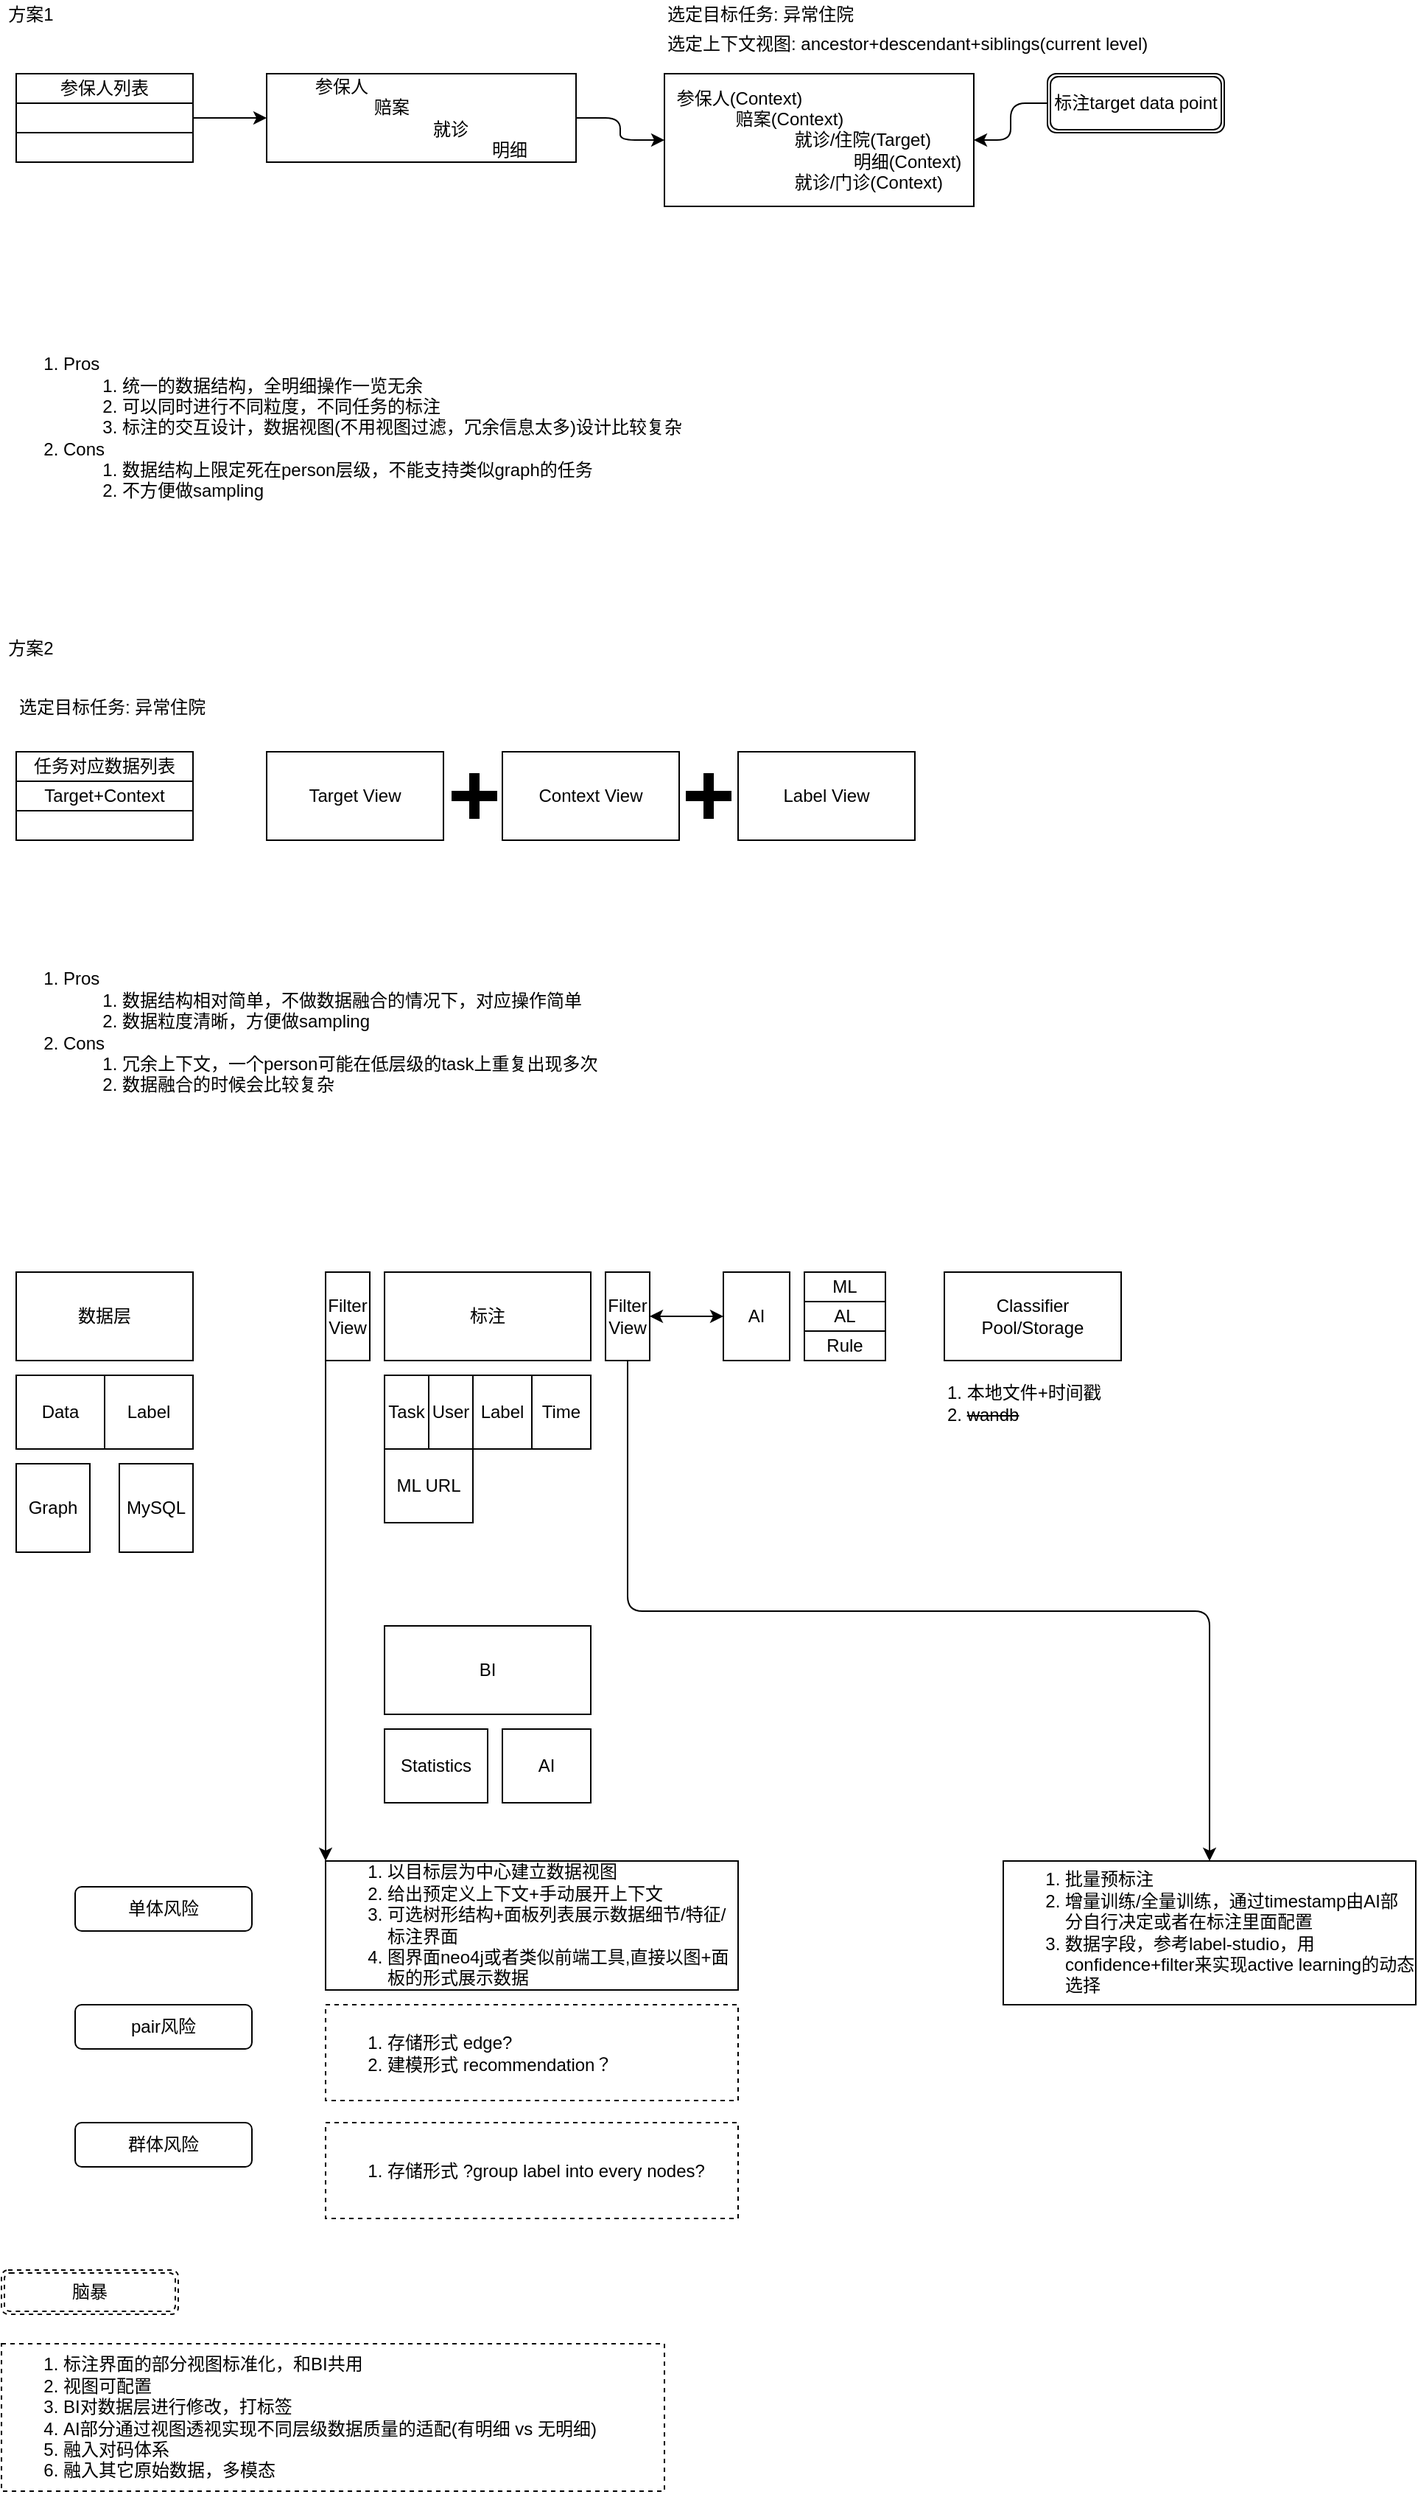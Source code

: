 <mxfile version="14.6.13" type="github">
  <diagram id="nuQsLSKCX1yVviRM6mYH" name="Page-1">
    <mxGraphModel dx="1005" dy="835" grid="1" gridSize="10" guides="1" tooltips="1" connect="1" arrows="1" fold="1" page="1" pageScale="1" pageWidth="850" pageHeight="1100" math="0" shadow="0">
      <root>
        <mxCell id="0" />
        <mxCell id="1" parent="0" />
        <mxCell id="ITm9v_sGWqswMa6FpneH-1" value="方案1" style="text;html=1;strokeColor=none;fillColor=none;align=center;verticalAlign=middle;whiteSpace=wrap;rounded=0;" vertex="1" parent="1">
          <mxGeometry x="60" y="110" width="40" height="20" as="geometry" />
        </mxCell>
        <mxCell id="ITm9v_sGWqswMa6FpneH-2" value="参保人列表" style="rounded=0;whiteSpace=wrap;html=1;" vertex="1" parent="1">
          <mxGeometry x="70" y="160" width="120" height="20" as="geometry" />
        </mxCell>
        <mxCell id="ITm9v_sGWqswMa6FpneH-3" value="" style="rounded=0;whiteSpace=wrap;html=1;" vertex="1" parent="1">
          <mxGeometry x="70" y="180" width="120" height="20" as="geometry" />
        </mxCell>
        <mxCell id="ITm9v_sGWqswMa6FpneH-4" value="" style="rounded=0;whiteSpace=wrap;html=1;" vertex="1" parent="1">
          <mxGeometry x="70" y="200" width="120" height="20" as="geometry" />
        </mxCell>
        <mxCell id="ITm9v_sGWqswMa6FpneH-5" value="&lt;div style=&quot;text-align: left&quot;&gt;&lt;span&gt;参保人&lt;/span&gt;&lt;/div&gt;&lt;blockquote style=&quot;margin: 0 0 0 40px ; border: none ; padding: 0px&quot;&gt;&lt;span&gt;&lt;div style=&quot;text-align: left&quot;&gt;&lt;span&gt;赔案&lt;/span&gt;&lt;/div&gt;&lt;/span&gt;&lt;/blockquote&gt;&lt;blockquote style=&quot;margin: 0 0 0 40px ; border: none ; padding: 0px&quot;&gt;&lt;blockquote style=&quot;margin: 0 0 0 40px ; border: none ; padding: 0px&quot;&gt;&lt;span&gt;&lt;div style=&quot;text-align: left&quot;&gt;&lt;span&gt;就诊&lt;/span&gt;&lt;/div&gt;&lt;/span&gt;&lt;/blockquote&gt;&lt;/blockquote&gt;&lt;blockquote style=&quot;margin: 0 0 0 40px ; border: none ; padding: 0px&quot;&gt;&lt;blockquote style=&quot;margin: 0 0 0 40px ; border: none ; padding: 0px&quot;&gt;&lt;blockquote style=&quot;margin: 0 0 0 40px ; border: none ; padding: 0px&quot;&gt;&lt;span&gt;&lt;div style=&quot;text-align: left&quot;&gt;明细&lt;/div&gt;&lt;/span&gt;&lt;/blockquote&gt;&lt;/blockquote&gt;&lt;/blockquote&gt;" style="rounded=0;whiteSpace=wrap;html=1;" vertex="1" parent="1">
          <mxGeometry x="240" y="160" width="210" height="60" as="geometry" />
        </mxCell>
        <mxCell id="ITm9v_sGWqswMa6FpneH-6" value="" style="endArrow=classic;html=1;exitX=1;exitY=0.5;exitDx=0;exitDy=0;entryX=0;entryY=0.5;entryDx=0;entryDy=0;" edge="1" parent="1" source="ITm9v_sGWqswMa6FpneH-3" target="ITm9v_sGWqswMa6FpneH-5">
          <mxGeometry width="50" height="50" relative="1" as="geometry">
            <mxPoint x="380" y="440" as="sourcePoint" />
            <mxPoint x="430" y="390" as="targetPoint" />
          </mxGeometry>
        </mxCell>
        <mxCell id="ITm9v_sGWqswMa6FpneH-9" value="&lt;div style=&quot;text-align: left&quot;&gt;&lt;span&gt;参保人(Context)&lt;/span&gt;&lt;/div&gt;&lt;blockquote style=&quot;margin: 0 0 0 40px ; border: none ; padding: 0px&quot;&gt;&lt;span&gt;&lt;div style=&quot;text-align: left&quot;&gt;&lt;span&gt;赔案(Context)&lt;/span&gt;&lt;/div&gt;&lt;/span&gt;&lt;/blockquote&gt;&lt;blockquote style=&quot;margin: 0 0 0 40px ; border: none ; padding: 0px&quot;&gt;&lt;blockquote style=&quot;margin: 0 0 0 40px ; border: none ; padding: 0px&quot;&gt;&lt;span&gt;&lt;div style=&quot;text-align: left&quot;&gt;&lt;span&gt;就诊/住院(Target)&lt;/span&gt;&lt;/div&gt;&lt;/span&gt;&lt;/blockquote&gt;&lt;/blockquote&gt;&lt;blockquote style=&quot;margin: 0 0 0 40px ; border: none ; padding: 0px&quot;&gt;&lt;blockquote style=&quot;margin: 0 0 0 40px ; border: none ; padding: 0px&quot;&gt;&lt;blockquote style=&quot;margin: 0 0 0 40px ; border: none ; padding: 0px&quot;&gt;&lt;span&gt;&lt;div style=&quot;text-align: left&quot;&gt;明细(Context)&lt;/div&gt;&lt;/span&gt;&lt;/blockquote&gt;&lt;/blockquote&gt;&lt;/blockquote&gt;&lt;blockquote style=&quot;margin: 0 0 0 40px ; border: none ; padding: 0px&quot;&gt;&lt;blockquote style=&quot;margin: 0 0 0 40px ; border: none ; padding: 0px&quot;&gt;&lt;div style=&quot;text-align: left&quot;&gt;&lt;span&gt;就诊/门诊(Context)&lt;/span&gt;&lt;/div&gt;&lt;/blockquote&gt;&lt;/blockquote&gt;" style="rounded=0;whiteSpace=wrap;html=1;" vertex="1" parent="1">
          <mxGeometry x="510" y="160" width="210" height="90" as="geometry" />
        </mxCell>
        <mxCell id="ITm9v_sGWqswMa6FpneH-11" value="选定目标任务: 异常住院" style="text;html=1;strokeColor=none;fillColor=none;align=left;verticalAlign=middle;whiteSpace=wrap;rounded=0;" vertex="1" parent="1">
          <mxGeometry x="510" y="110" width="170" height="20" as="geometry" />
        </mxCell>
        <mxCell id="ITm9v_sGWqswMa6FpneH-12" value="选定上下文视图: ancestor+descendant+siblings(current level)" style="text;html=1;strokeColor=none;fillColor=none;align=left;verticalAlign=middle;whiteSpace=wrap;rounded=0;" vertex="1" parent="1">
          <mxGeometry x="510" y="130" width="360" height="20" as="geometry" />
        </mxCell>
        <mxCell id="ITm9v_sGWqswMa6FpneH-13" value="" style="edgeStyle=elbowEdgeStyle;elbow=horizontal;endArrow=classic;html=1;entryX=0;entryY=0.5;entryDx=0;entryDy=0;exitX=1;exitY=0.5;exitDx=0;exitDy=0;" edge="1" parent="1" source="ITm9v_sGWqswMa6FpneH-5" target="ITm9v_sGWqswMa6FpneH-9">
          <mxGeometry width="50" height="50" relative="1" as="geometry">
            <mxPoint x="410" y="180" as="sourcePoint" />
            <mxPoint x="460" y="130" as="targetPoint" />
          </mxGeometry>
        </mxCell>
        <mxCell id="ITm9v_sGWqswMa6FpneH-14" value="标注target data point" style="shape=ext;double=1;rounded=1;whiteSpace=wrap;html=1;align=center;" vertex="1" parent="1">
          <mxGeometry x="770" y="160" width="120" height="40" as="geometry" />
        </mxCell>
        <mxCell id="ITm9v_sGWqswMa6FpneH-15" value="方案2" style="text;html=1;strokeColor=none;fillColor=none;align=center;verticalAlign=middle;whiteSpace=wrap;rounded=0;" vertex="1" parent="1">
          <mxGeometry x="60" y="540" width="40" height="20" as="geometry" />
        </mxCell>
        <mxCell id="ITm9v_sGWqswMa6FpneH-16" value="选定目标任务: 异常住院" style="text;html=1;strokeColor=none;fillColor=none;align=left;verticalAlign=middle;whiteSpace=wrap;rounded=0;" vertex="1" parent="1">
          <mxGeometry x="70" y="580" width="170" height="20" as="geometry" />
        </mxCell>
        <mxCell id="ITm9v_sGWqswMa6FpneH-18" value="任务对应数据列表" style="rounded=0;whiteSpace=wrap;html=1;" vertex="1" parent="1">
          <mxGeometry x="70" y="620" width="120" height="20" as="geometry" />
        </mxCell>
        <mxCell id="ITm9v_sGWqswMa6FpneH-19" value="Target+Context" style="rounded=0;whiteSpace=wrap;html=1;" vertex="1" parent="1">
          <mxGeometry x="70" y="640" width="120" height="20" as="geometry" />
        </mxCell>
        <mxCell id="ITm9v_sGWqswMa6FpneH-20" value="" style="rounded=0;whiteSpace=wrap;html=1;" vertex="1" parent="1">
          <mxGeometry x="70" y="660" width="120" height="20" as="geometry" />
        </mxCell>
        <mxCell id="ITm9v_sGWqswMa6FpneH-21" value="Target View" style="rounded=0;whiteSpace=wrap;html=1;align=center;" vertex="1" parent="1">
          <mxGeometry x="240" y="620" width="120" height="60" as="geometry" />
        </mxCell>
        <mxCell id="ITm9v_sGWqswMa6FpneH-22" value="Context View" style="rounded=0;whiteSpace=wrap;html=1;align=center;" vertex="1" parent="1">
          <mxGeometry x="400" y="620" width="120" height="60" as="geometry" />
        </mxCell>
        <mxCell id="ITm9v_sGWqswMa6FpneH-23" value="" style="shape=cross;whiteSpace=wrap;html=1;align=left;labelBackgroundColor=#000000;labelBorderColor=#000000;fillColor=#000000;" vertex="1" parent="1">
          <mxGeometry x="366" y="635" width="30" height="30" as="geometry" />
        </mxCell>
        <mxCell id="ITm9v_sGWqswMa6FpneH-27" value="" style="edgeStyle=elbowEdgeStyle;elbow=horizontal;endArrow=classic;html=1;exitX=0;exitY=0.5;exitDx=0;exitDy=0;" edge="1" parent="1" source="ITm9v_sGWqswMa6FpneH-14" target="ITm9v_sGWqswMa6FpneH-9">
          <mxGeometry width="50" height="50" relative="1" as="geometry">
            <mxPoint x="410" y="360" as="sourcePoint" />
            <mxPoint x="460" y="310" as="targetPoint" />
          </mxGeometry>
        </mxCell>
        <mxCell id="ITm9v_sGWqswMa6FpneH-29" value="Label View" style="rounded=0;whiteSpace=wrap;html=1;align=center;" vertex="1" parent="1">
          <mxGeometry x="560" y="620" width="120" height="60" as="geometry" />
        </mxCell>
        <mxCell id="ITm9v_sGWqswMa6FpneH-31" value="" style="shape=cross;whiteSpace=wrap;html=1;align=left;labelBackgroundColor=#000000;labelBorderColor=#000000;fillColor=#000000;" vertex="1" parent="1">
          <mxGeometry x="525" y="635" width="30" height="30" as="geometry" />
        </mxCell>
        <mxCell id="ITm9v_sGWqswMa6FpneH-32" value="&lt;ol&gt;&lt;li&gt;Pros&lt;/li&gt;&lt;ol&gt;&lt;li&gt;数据结构相对简单，不做数据融合的情况下，对应操作简单&lt;/li&gt;&lt;li&gt;数据粒度清晰，方便做sampling&lt;/li&gt;&lt;/ol&gt;&lt;li&gt;Cons&lt;/li&gt;&lt;ol&gt;&lt;li&gt;冗余上下文，一个person可能在低层级的task上重复出现多次&lt;/li&gt;&lt;li&gt;数据融合的时候会比较复杂&lt;/li&gt;&lt;/ol&gt;&lt;/ol&gt;" style="text;html=1;strokeColor=none;fillColor=none;align=left;verticalAlign=middle;whiteSpace=wrap;rounded=0;labelBackgroundColor=none;" vertex="1" parent="1">
          <mxGeometry x="60" y="710" width="420" height="200" as="geometry" />
        </mxCell>
        <mxCell id="ITm9v_sGWqswMa6FpneH-33" value="&lt;ol&gt;&lt;li&gt;Pros&lt;/li&gt;&lt;ol&gt;&lt;li&gt;统一的数据结构，全明细操作一览无余&lt;/li&gt;&lt;li&gt;可以同时进行不同粒度，不同任务的标注&lt;/li&gt;&lt;li&gt;标注的交互设计，数据视图(不用视图过滤，冗余信息太多)设计比较复杂&lt;/li&gt;&lt;/ol&gt;&lt;li&gt;Cons&lt;/li&gt;&lt;ol&gt;&lt;li&gt;数据结构上限定死在person层级，不能支持类似graph的任务&lt;/li&gt;&lt;li&gt;不方便做sampling&lt;/li&gt;&lt;/ol&gt;&lt;/ol&gt;" style="text;html=1;strokeColor=none;fillColor=none;align=left;verticalAlign=middle;whiteSpace=wrap;rounded=0;labelBackgroundColor=none;" vertex="1" parent="1">
          <mxGeometry x="60" y="300" width="490" height="200" as="geometry" />
        </mxCell>
        <mxCell id="ITm9v_sGWqswMa6FpneH-34" value="数据层" style="rounded=0;whiteSpace=wrap;html=1;labelBackgroundColor=none;align=center;" vertex="1" parent="1">
          <mxGeometry x="70" y="973" width="120" height="60" as="geometry" />
        </mxCell>
        <mxCell id="ITm9v_sGWqswMa6FpneH-35" value="标注" style="rounded=0;whiteSpace=wrap;html=1;labelBackgroundColor=none;align=center;" vertex="1" parent="1">
          <mxGeometry x="320" y="973" width="140" height="60" as="geometry" />
        </mxCell>
        <mxCell id="ITm9v_sGWqswMa6FpneH-36" value="AI" style="rounded=0;whiteSpace=wrap;html=1;labelBackgroundColor=none;align=center;" vertex="1" parent="1">
          <mxGeometry x="550" y="973" width="45" height="60" as="geometry" />
        </mxCell>
        <mxCell id="ITm9v_sGWqswMa6FpneH-37" value="Classifier Pool/Storage" style="rounded=0;whiteSpace=wrap;html=1;labelBackgroundColor=none;align=center;" vertex="1" parent="1">
          <mxGeometry x="700" y="973" width="120" height="60" as="geometry" />
        </mxCell>
        <mxCell id="ITm9v_sGWqswMa6FpneH-38" value="Graph" style="rounded=0;whiteSpace=wrap;html=1;labelBackgroundColor=none;align=center;" vertex="1" parent="1">
          <mxGeometry x="70" y="1103" width="50" height="60" as="geometry" />
        </mxCell>
        <mxCell id="ITm9v_sGWqswMa6FpneH-39" value="MySQL" style="rounded=0;whiteSpace=wrap;html=1;labelBackgroundColor=none;align=center;" vertex="1" parent="1">
          <mxGeometry x="140" y="1103" width="50" height="60" as="geometry" />
        </mxCell>
        <mxCell id="ITm9v_sGWqswMa6FpneH-40" value="Data" style="rounded=0;whiteSpace=wrap;html=1;labelBackgroundColor=none;align=center;fillColor=none;" vertex="1" parent="1">
          <mxGeometry x="70" y="1043" width="60" height="50" as="geometry" />
        </mxCell>
        <mxCell id="ITm9v_sGWqswMa6FpneH-41" value="Label" style="rounded=0;whiteSpace=wrap;html=1;labelBackgroundColor=none;align=center;fillColor=none;" vertex="1" parent="1">
          <mxGeometry x="130" y="1043" width="60" height="50" as="geometry" />
        </mxCell>
        <mxCell id="ITm9v_sGWqswMa6FpneH-42" value="Task" style="rounded=0;whiteSpace=wrap;html=1;labelBackgroundColor=none;align=center;fillColor=none;fontStyle=0" vertex="1" parent="1">
          <mxGeometry x="320" y="1043" width="30" height="50" as="geometry" />
        </mxCell>
        <mxCell id="ITm9v_sGWqswMa6FpneH-43" value="User" style="rounded=0;whiteSpace=wrap;html=1;labelBackgroundColor=none;align=center;fillColor=none;" vertex="1" parent="1">
          <mxGeometry x="350" y="1043" width="30" height="50" as="geometry" />
        </mxCell>
        <mxCell id="ITm9v_sGWqswMa6FpneH-44" value="Filter&lt;br&gt;View" style="rounded=0;whiteSpace=wrap;html=1;labelBackgroundColor=none;align=center;fillColor=none;" vertex="1" parent="1">
          <mxGeometry x="280" y="973" width="30" height="60" as="geometry" />
        </mxCell>
        <mxCell id="ITm9v_sGWqswMa6FpneH-45" value="Filter&lt;br&gt;View" style="rounded=0;whiteSpace=wrap;html=1;labelBackgroundColor=none;align=center;fillColor=none;" vertex="1" parent="1">
          <mxGeometry x="470" y="973" width="30" height="60" as="geometry" />
        </mxCell>
        <mxCell id="ITm9v_sGWqswMa6FpneH-46" value="Label" style="rounded=0;whiteSpace=wrap;html=1;labelBackgroundColor=none;align=center;fillColor=none;" vertex="1" parent="1">
          <mxGeometry x="380" y="1043" width="40" height="50" as="geometry" />
        </mxCell>
        <mxCell id="ITm9v_sGWqswMa6FpneH-47" value="Time" style="rounded=0;whiteSpace=wrap;html=1;labelBackgroundColor=none;align=center;fillColor=none;" vertex="1" parent="1">
          <mxGeometry x="420" y="1043" width="40" height="50" as="geometry" />
        </mxCell>
        <mxCell id="ITm9v_sGWqswMa6FpneH-48" value="BI" style="rounded=0;whiteSpace=wrap;html=1;labelBackgroundColor=none;align=center;" vertex="1" parent="1">
          <mxGeometry x="320" y="1213" width="140" height="60" as="geometry" />
        </mxCell>
        <mxCell id="ITm9v_sGWqswMa6FpneH-49" value="ML" style="rounded=0;whiteSpace=wrap;html=1;labelBackgroundColor=none;align=center;fillColor=none;" vertex="1" parent="1">
          <mxGeometry x="605" y="973" width="55" height="20" as="geometry" />
        </mxCell>
        <mxCell id="ITm9v_sGWqswMa6FpneH-50" value="AL" style="rounded=0;whiteSpace=wrap;html=1;labelBackgroundColor=none;align=center;fillColor=none;" vertex="1" parent="1">
          <mxGeometry x="605" y="993" width="55" height="20" as="geometry" />
        </mxCell>
        <mxCell id="ITm9v_sGWqswMa6FpneH-51" value="Rule" style="rounded=0;whiteSpace=wrap;html=1;labelBackgroundColor=none;align=center;fillColor=none;" vertex="1" parent="1">
          <mxGeometry x="605" y="1013" width="55" height="20" as="geometry" />
        </mxCell>
        <mxCell id="ITm9v_sGWqswMa6FpneH-52" value="Statistics" style="rounded=0;whiteSpace=wrap;html=1;labelBackgroundColor=none;align=center;fillColor=none;" vertex="1" parent="1">
          <mxGeometry x="320" y="1283" width="70" height="50" as="geometry" />
        </mxCell>
        <mxCell id="ITm9v_sGWqswMa6FpneH-53" value="AI" style="rounded=0;whiteSpace=wrap;html=1;labelBackgroundColor=none;align=center;fillColor=none;" vertex="1" parent="1">
          <mxGeometry x="400" y="1283" width="60" height="50" as="geometry" />
        </mxCell>
        <mxCell id="ITm9v_sGWqswMa6FpneH-58" value="" style="endArrow=classic;startArrow=classic;html=1;entryX=0;entryY=0.5;entryDx=0;entryDy=0;entryPerimeter=0;exitX=1;exitY=0.5;exitDx=0;exitDy=0;" edge="1" parent="1" source="ITm9v_sGWqswMa6FpneH-45" target="ITm9v_sGWqswMa6FpneH-36">
          <mxGeometry width="50" height="50" relative="1" as="geometry">
            <mxPoint x="440" y="1113" as="sourcePoint" />
            <mxPoint x="490" y="1063" as="targetPoint" />
          </mxGeometry>
        </mxCell>
        <mxCell id="ITm9v_sGWqswMa6FpneH-66" value="单体风险" style="rounded=1;whiteSpace=wrap;html=1;labelBackgroundColor=none;fillColor=none;align=center;" vertex="1" parent="1">
          <mxGeometry x="110" y="1390" width="120" height="30" as="geometry" />
        </mxCell>
        <mxCell id="ITm9v_sGWqswMa6FpneH-67" value="pair风险" style="rounded=1;whiteSpace=wrap;html=1;labelBackgroundColor=none;fillColor=none;align=center;" vertex="1" parent="1">
          <mxGeometry x="110" y="1470" width="120" height="30" as="geometry" />
        </mxCell>
        <mxCell id="ITm9v_sGWqswMa6FpneH-68" value="群体风险" style="rounded=1;whiteSpace=wrap;html=1;labelBackgroundColor=none;fillColor=none;align=center;" vertex="1" parent="1">
          <mxGeometry x="110" y="1550" width="120" height="30" as="geometry" />
        </mxCell>
        <mxCell id="ITm9v_sGWqswMa6FpneH-69" value="&lt;ol&gt;&lt;li&gt;以目标层为中心建立数据视图&lt;/li&gt;&lt;li&gt;给出预定义上下文+手动展开上下文&lt;/li&gt;&lt;li&gt;可选树形结构+面板列表展示数据细节/特征/标注界面&lt;/li&gt;&lt;li&gt;图界面neo4j或者类似前端工具,直接以图+面板的形式展示数据&lt;/li&gt;&lt;/ol&gt;" style="text;html=1;fillColor=none;align=left;verticalAlign=middle;whiteSpace=wrap;rounded=0;labelBackgroundColor=none;strokeColor=#000000;" vertex="1" parent="1">
          <mxGeometry x="280" y="1372.5" width="280" height="87.5" as="geometry" />
        </mxCell>
        <mxCell id="ITm9v_sGWqswMa6FpneH-70" value="" style="endArrow=classic;html=1;exitX=0;exitY=1;exitDx=0;exitDy=0;entryX=0;entryY=0;entryDx=0;entryDy=0;" edge="1" parent="1" source="ITm9v_sGWqswMa6FpneH-44" target="ITm9v_sGWqswMa6FpneH-69">
          <mxGeometry width="50" height="50" relative="1" as="geometry">
            <mxPoint x="420" y="1350" as="sourcePoint" />
            <mxPoint x="288" y="1380" as="targetPoint" />
          </mxGeometry>
        </mxCell>
        <mxCell id="ITm9v_sGWqswMa6FpneH-71" value="&lt;ol&gt;&lt;li&gt;批量预标注&lt;/li&gt;&lt;li&gt;增量训练/全量训练，通过timestamp由AI部分自行决定或者在标注里面配置&lt;/li&gt;&lt;li&gt;数据字段，参考label-studio，用confidence+filter来实现active learning的动态选择&lt;/li&gt;&lt;/ol&gt;" style="text;html=1;fillColor=none;align=left;verticalAlign=middle;whiteSpace=wrap;rounded=0;labelBackgroundColor=none;strokeColor=#000000;" vertex="1" parent="1">
          <mxGeometry x="740" y="1372.5" width="280" height="97.5" as="geometry" />
        </mxCell>
        <mxCell id="ITm9v_sGWqswMa6FpneH-72" value="" style="edgeStyle=elbowEdgeStyle;elbow=vertical;endArrow=classic;html=1;exitX=0.5;exitY=1;exitDx=0;exitDy=0;" edge="1" parent="1" source="ITm9v_sGWqswMa6FpneH-45" target="ITm9v_sGWqswMa6FpneH-71">
          <mxGeometry width="50" height="50" relative="1" as="geometry">
            <mxPoint x="420" y="1350" as="sourcePoint" />
            <mxPoint x="470" y="1300" as="targetPoint" />
          </mxGeometry>
        </mxCell>
        <mxCell id="ITm9v_sGWqswMa6FpneH-73" value="&lt;ol&gt;&lt;li&gt;存储形式 edge?&lt;/li&gt;&lt;li&gt;建模形式 recommendation？&lt;/li&gt;&lt;/ol&gt;" style="text;html=1;fillColor=none;align=left;verticalAlign=middle;whiteSpace=wrap;rounded=0;labelBackgroundColor=none;strokeColor=#000000;dashed=1;" vertex="1" parent="1">
          <mxGeometry x="280" y="1470" width="280" height="65" as="geometry" />
        </mxCell>
        <mxCell id="ITm9v_sGWqswMa6FpneH-74" value="&lt;ol&gt;&lt;li&gt;存储形式 ?group label into every nodes?&lt;/li&gt;&lt;/ol&gt;" style="text;html=1;fillColor=none;align=left;verticalAlign=middle;whiteSpace=wrap;rounded=0;labelBackgroundColor=none;strokeColor=#000000;dashed=1;" vertex="1" parent="1">
          <mxGeometry x="280" y="1550" width="280" height="65" as="geometry" />
        </mxCell>
        <mxCell id="ITm9v_sGWqswMa6FpneH-76" value="脑暴" style="shape=ext;double=1;rounded=1;whiteSpace=wrap;html=1;dashed=1;labelBackgroundColor=none;strokeColor=#000000;fillColor=none;align=center;" vertex="1" parent="1">
          <mxGeometry x="60" y="1650" width="120" height="30" as="geometry" />
        </mxCell>
        <mxCell id="ITm9v_sGWqswMa6FpneH-77" value="&lt;ol&gt;&lt;li&gt;标注界面的部分视图标准化，和BI共用&lt;/li&gt;&lt;li&gt;视图可配置&lt;br&gt;&lt;/li&gt;&lt;li&gt;BI对数据层进行修改，打标签&lt;/li&gt;&lt;li&gt;AI部分通过视图透视实现不同层级数据质量的适配(有明细 vs 无明细)&lt;/li&gt;&lt;li&gt;融入对码体系&lt;/li&gt;&lt;li&gt;融入其它原始数据，多模态&lt;/li&gt;&lt;/ol&gt;" style="text;html=1;fillColor=none;align=left;verticalAlign=middle;whiteSpace=wrap;rounded=0;labelBackgroundColor=none;strokeColor=#000000;dashed=1;" vertex="1" parent="1">
          <mxGeometry x="60" y="1700" width="450" height="100" as="geometry" />
        </mxCell>
        <mxCell id="ITm9v_sGWqswMa6FpneH-78" value="1. 本地文件+时间戳&lt;br&gt;2. &lt;strike&gt;wandb&lt;/strike&gt;" style="text;html=1;strokeColor=none;fillColor=none;align=left;verticalAlign=middle;whiteSpace=wrap;rounded=0;dashed=1;labelBackgroundColor=none;" vertex="1" parent="1">
          <mxGeometry x="700" y="1043" width="120" height="37" as="geometry" />
        </mxCell>
        <mxCell id="ITm9v_sGWqswMa6FpneH-79" value="ML URL" style="rounded=0;whiteSpace=wrap;html=1;labelBackgroundColor=none;align=center;fillColor=none;" vertex="1" parent="1">
          <mxGeometry x="320" y="1093" width="60" height="50" as="geometry" />
        </mxCell>
      </root>
    </mxGraphModel>
  </diagram>
</mxfile>
